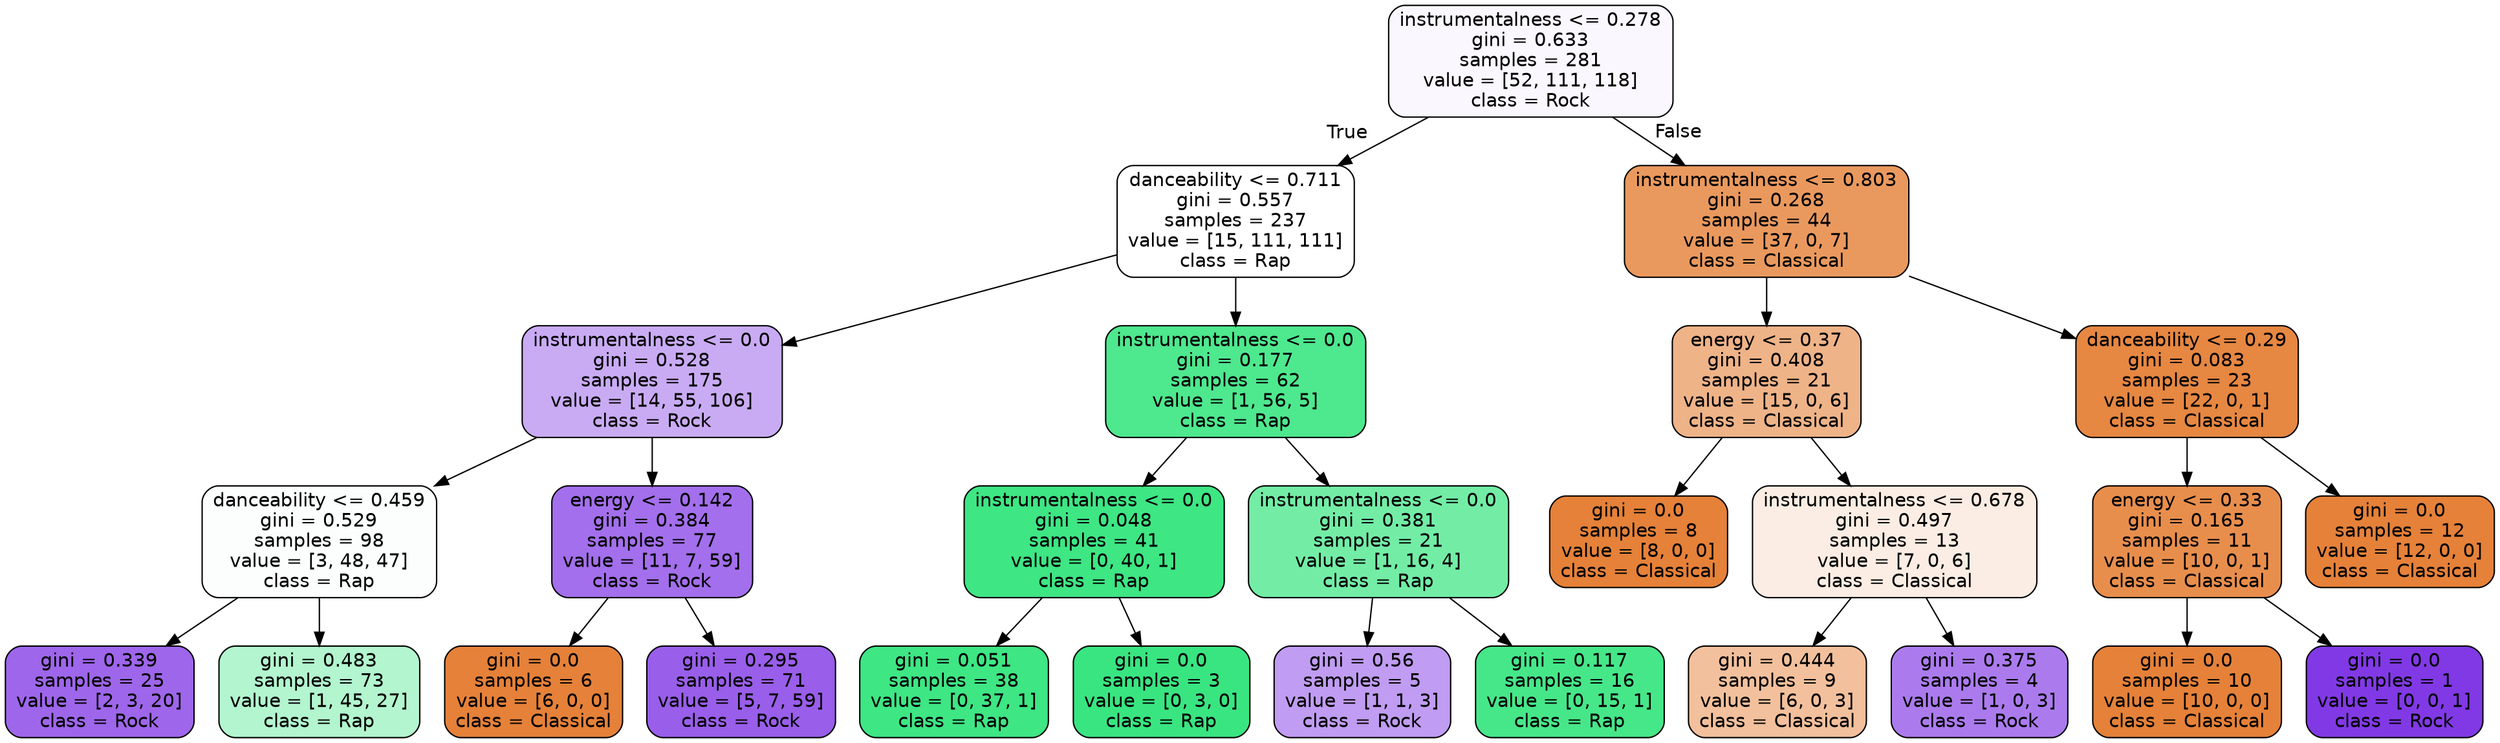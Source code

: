 digraph Tree {
node [shape=box, style="filled, rounded", color="black", fontname="helvetica"] ;
edge [fontname="helvetica"] ;
0 [label="instrumentalness <= 0.278\ngini = 0.633\nsamples = 281\nvalue = [52, 111, 118]\nclass = Rock", fillcolor="#faf7fe"] ;
1 [label="danceability <= 0.711\ngini = 0.557\nsamples = 237\nvalue = [15, 111, 111]\nclass = Rap", fillcolor="#ffffff"] ;
0 -> 1 [labeldistance=2.5, labelangle=45, headlabel="True"] ;
2 [label="instrumentalness <= 0.0\ngini = 0.528\nsamples = 175\nvalue = [14, 55, 106]\nclass = Rock", fillcolor="#c9abf4"] ;
1 -> 2 ;
3 [label="danceability <= 0.459\ngini = 0.529\nsamples = 98\nvalue = [3, 48, 47]\nclass = Rap", fillcolor="#fbfefd"] ;
2 -> 3 ;
4 [label="gini = 0.339\nsamples = 25\nvalue = [2, 3, 20]\nclass = Rock", fillcolor="#9e66eb"] ;
3 -> 4 ;
5 [label="gini = 0.483\nsamples = 73\nvalue = [1, 45, 27]\nclass = Rap", fillcolor="#b2f5ce"] ;
3 -> 5 ;
6 [label="energy <= 0.142\ngini = 0.384\nsamples = 77\nvalue = [11, 7, 59]\nclass = Rock", fillcolor="#a36fec"] ;
2 -> 6 ;
7 [label="gini = 0.0\nsamples = 6\nvalue = [6, 0, 0]\nclass = Classical", fillcolor="#e58139"] ;
6 -> 7 ;
8 [label="gini = 0.295\nsamples = 71\nvalue = [5, 7, 59]\nclass = Rock", fillcolor="#995eea"] ;
6 -> 8 ;
9 [label="instrumentalness <= 0.0\ngini = 0.177\nsamples = 62\nvalue = [1, 56, 5]\nclass = Rap", fillcolor="#4ee88e"] ;
1 -> 9 ;
10 [label="instrumentalness <= 0.0\ngini = 0.048\nsamples = 41\nvalue = [0, 40, 1]\nclass = Rap", fillcolor="#3ee684"] ;
9 -> 10 ;
11 [label="gini = 0.051\nsamples = 38\nvalue = [0, 37, 1]\nclass = Rap", fillcolor="#3ee684"] ;
10 -> 11 ;
12 [label="gini = 0.0\nsamples = 3\nvalue = [0, 3, 0]\nclass = Rap", fillcolor="#39e581"] ;
10 -> 12 ;
13 [label="instrumentalness <= 0.0\ngini = 0.381\nsamples = 21\nvalue = [1, 16, 4]\nclass = Rap", fillcolor="#73eda6"] ;
9 -> 13 ;
14 [label="gini = 0.56\nsamples = 5\nvalue = [1, 1, 3]\nclass = Rock", fillcolor="#c09cf2"] ;
13 -> 14 ;
15 [label="gini = 0.117\nsamples = 16\nvalue = [0, 15, 1]\nclass = Rap", fillcolor="#46e789"] ;
13 -> 15 ;
16 [label="instrumentalness <= 0.803\ngini = 0.268\nsamples = 44\nvalue = [37, 0, 7]\nclass = Classical", fillcolor="#ea995e"] ;
0 -> 16 [labeldistance=2.5, labelangle=-45, headlabel="False"] ;
17 [label="energy <= 0.37\ngini = 0.408\nsamples = 21\nvalue = [15, 0, 6]\nclass = Classical", fillcolor="#efb388"] ;
16 -> 17 ;
18 [label="gini = 0.0\nsamples = 8\nvalue = [8, 0, 0]\nclass = Classical", fillcolor="#e58139"] ;
17 -> 18 ;
19 [label="instrumentalness <= 0.678\ngini = 0.497\nsamples = 13\nvalue = [7, 0, 6]\nclass = Classical", fillcolor="#fbede3"] ;
17 -> 19 ;
20 [label="gini = 0.444\nsamples = 9\nvalue = [6, 0, 3]\nclass = Classical", fillcolor="#f2c09c"] ;
19 -> 20 ;
21 [label="gini = 0.375\nsamples = 4\nvalue = [1, 0, 3]\nclass = Rock", fillcolor="#ab7bee"] ;
19 -> 21 ;
22 [label="danceability <= 0.29\ngini = 0.083\nsamples = 23\nvalue = [22, 0, 1]\nclass = Classical", fillcolor="#e68742"] ;
16 -> 22 ;
23 [label="energy <= 0.33\ngini = 0.165\nsamples = 11\nvalue = [10, 0, 1]\nclass = Classical", fillcolor="#e88e4d"] ;
22 -> 23 ;
24 [label="gini = 0.0\nsamples = 10\nvalue = [10, 0, 0]\nclass = Classical", fillcolor="#e58139"] ;
23 -> 24 ;
25 [label="gini = 0.0\nsamples = 1\nvalue = [0, 0, 1]\nclass = Rock", fillcolor="#8139e5"] ;
23 -> 25 ;
26 [label="gini = 0.0\nsamples = 12\nvalue = [12, 0, 0]\nclass = Classical", fillcolor="#e58139"] ;
22 -> 26 ;
}